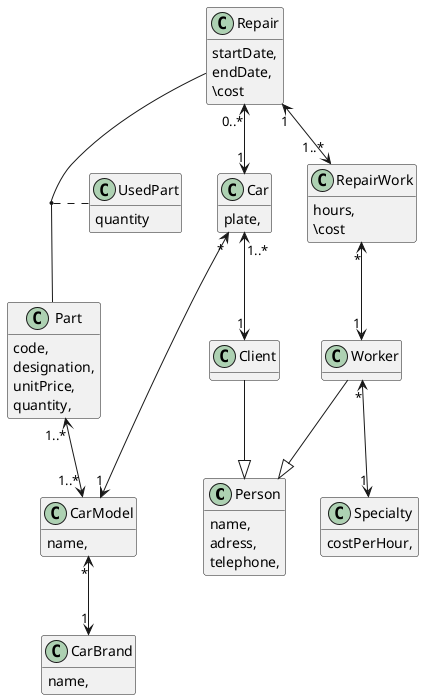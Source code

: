 @startuml repair_shop

class Person {
    name,
    adress,
    telephone,
}

class Client {

}

class Car {
    plate,
}

class CarBrand {
    name,
}

class CarModel {
    name,
}

class Worker {

}

class Specialty {
    costPerHour,
}

class Part {
    code,
    designation,
    unitPrice,
    quantity,
}

class Repair {
    startDate,
    endDate,
    \cost
}

class UsedPart {
    quantity
}

class RepairWork {
    hours,
    \cost
}

hide methods

Car "*" <--> "1" CarModel
CarModel "*" <--> "1" CarBrand
Car "1..*" <--> "1" Client
Client --|> Person
Worker --|> Person
Worker "*" <--> "1" Specialty
Repair "0..*" <--> "1" Car
Repair "1" <--> "1..*" RepairWork
Part "1..*" <--> "1..*" CarModel
RepairWork "*" <--> "1" Worker
(Repair, Part) . UsedPart

@enduml
